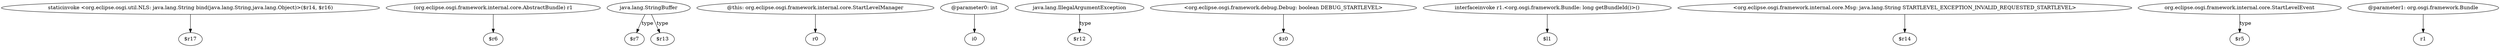 digraph g {
0[label="staticinvoke <org.eclipse.osgi.util.NLS: java.lang.String bind(java.lang.String,java.lang.Object)>($r14, $r16)"]
1[label="$r17"]
0->1[label=""]
2[label="(org.eclipse.osgi.framework.internal.core.AbstractBundle) r1"]
3[label="$r6"]
2->3[label=""]
4[label="java.lang.StringBuffer"]
5[label="$r7"]
4->5[label="type"]
6[label="@this: org.eclipse.osgi.framework.internal.core.StartLevelManager"]
7[label="r0"]
6->7[label=""]
8[label="$r13"]
4->8[label="type"]
9[label="@parameter0: int"]
10[label="i0"]
9->10[label=""]
11[label="java.lang.IllegalArgumentException"]
12[label="$r12"]
11->12[label="type"]
13[label="<org.eclipse.osgi.framework.debug.Debug: boolean DEBUG_STARTLEVEL>"]
14[label="$z0"]
13->14[label=""]
15[label="interfaceinvoke r1.<org.osgi.framework.Bundle: long getBundleId()>()"]
16[label="$l1"]
15->16[label=""]
17[label="<org.eclipse.osgi.framework.internal.core.Msg: java.lang.String STARTLEVEL_EXCEPTION_INVALID_REQUESTED_STARTLEVEL>"]
18[label="$r14"]
17->18[label=""]
19[label="org.eclipse.osgi.framework.internal.core.StartLevelEvent"]
20[label="$r5"]
19->20[label="type"]
21[label="@parameter1: org.osgi.framework.Bundle"]
22[label="r1"]
21->22[label=""]
}